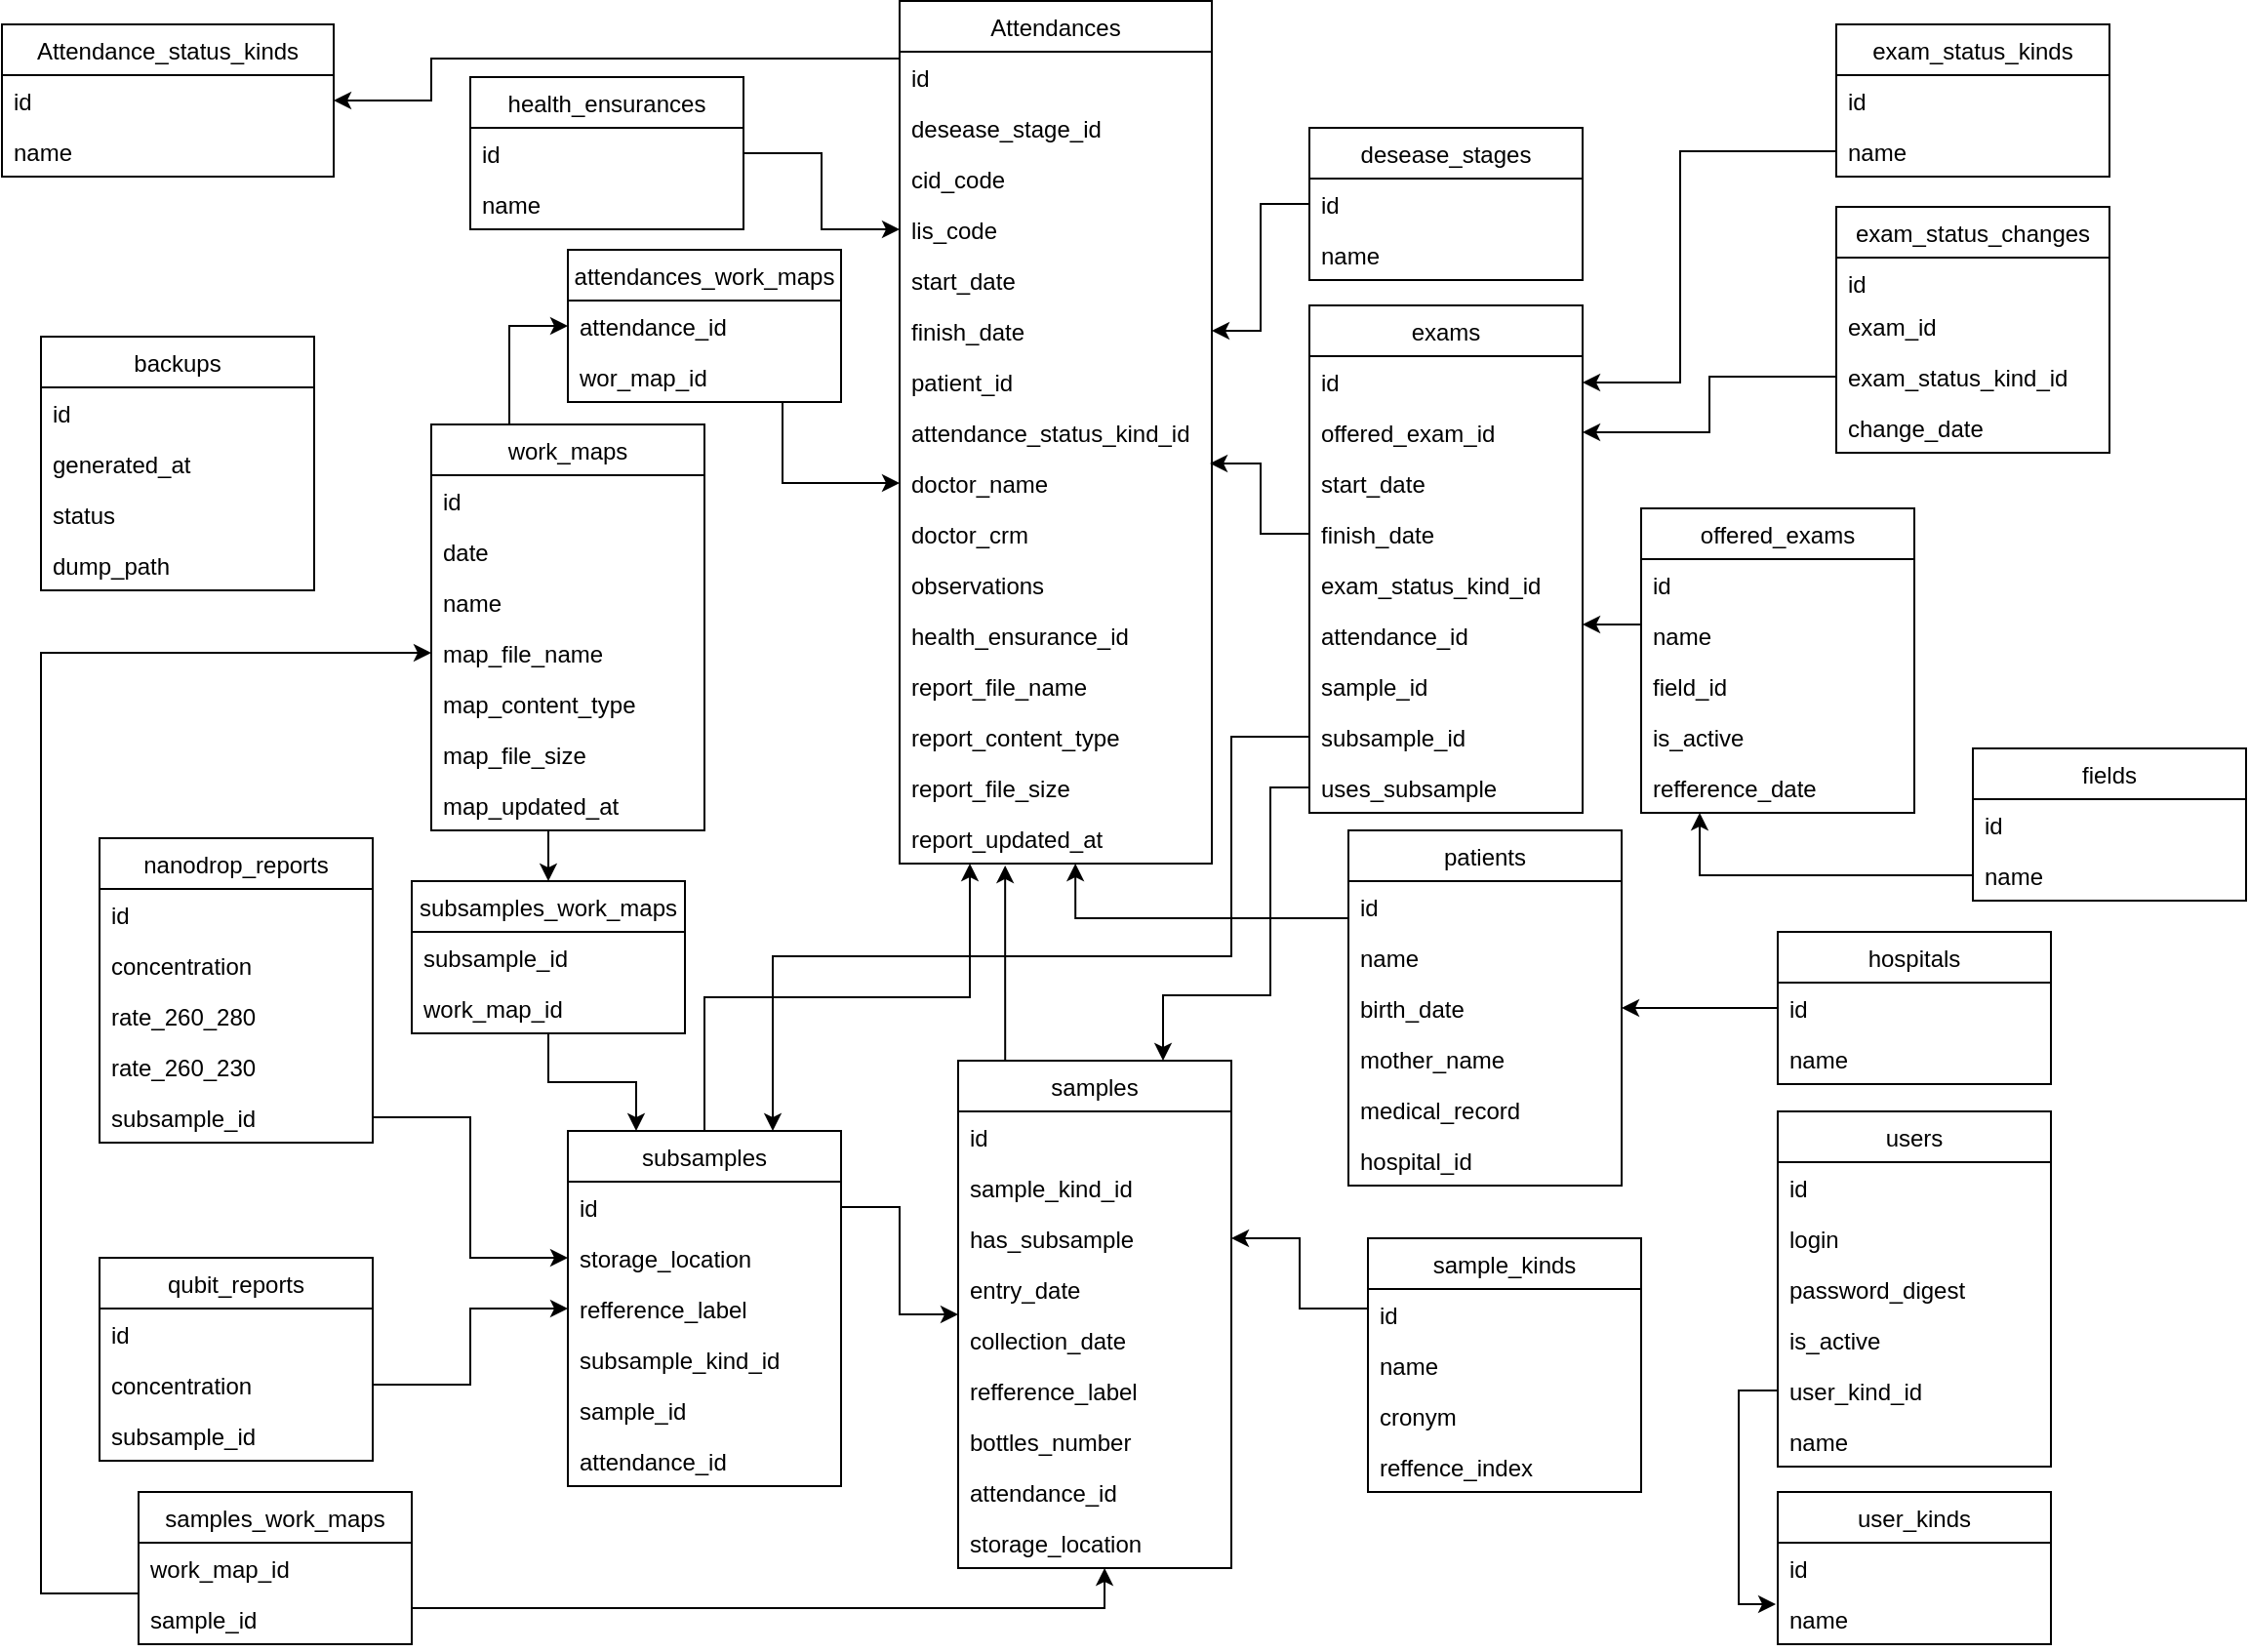 <mxfile version="10.9.5" type="device"><diagram name="Page-1" id="9f46799a-70d6-7492-0946-bef42562c5a5"><mxGraphModel dx="1595" dy="827" grid="1" gridSize="10" guides="1" tooltips="1" connect="1" arrows="1" fold="1" page="1" pageScale="1" pageWidth="1100" pageHeight="850" background="#ffffff" math="0" shadow="0"><root><mxCell id="0"/><mxCell id="1" parent="0"/><mxCell id="H1HDkSK7e2mvy_Q6WAIs-1" value="Attendance_status_kinds" style="swimlane;fontStyle=0;childLayout=stackLayout;horizontal=1;startSize=26;fillColor=none;horizontalStack=0;resizeParent=1;resizeParentMax=0;resizeLast=0;collapsible=1;marginBottom=0;" parent="1" vertex="1"><mxGeometry x="10" y="12.5" width="170" height="78" as="geometry"/></mxCell><mxCell id="H1HDkSK7e2mvy_Q6WAIs-2" value="id" style="text;strokeColor=none;fillColor=none;align=left;verticalAlign=top;spacingLeft=4;spacingRight=4;overflow=hidden;rotatable=0;points=[[0,0.5],[1,0.5]];portConstraint=eastwest;" parent="H1HDkSK7e2mvy_Q6WAIs-1" vertex="1"><mxGeometry y="26" width="170" height="26" as="geometry"/></mxCell><mxCell id="H1HDkSK7e2mvy_Q6WAIs-3" value="name" style="text;strokeColor=none;fillColor=none;align=left;verticalAlign=top;spacingLeft=4;spacingRight=4;overflow=hidden;rotatable=0;points=[[0,0.5],[1,0.5]];portConstraint=eastwest;" parent="H1HDkSK7e2mvy_Q6WAIs-1" vertex="1"><mxGeometry y="52" width="170" height="26" as="geometry"/></mxCell><mxCell id="H1HDkSK7e2mvy_Q6WAIs-5" value="Attendances" style="swimlane;fontStyle=0;childLayout=stackLayout;horizontal=1;startSize=26;fillColor=none;horizontalStack=0;resizeParent=1;resizeParentMax=0;resizeLast=0;collapsible=1;marginBottom=0;" parent="1" vertex="1"><mxGeometry x="470" y="0.5" width="160" height="442" as="geometry"/></mxCell><mxCell id="H1HDkSK7e2mvy_Q6WAIs-6" value="id" style="text;strokeColor=none;fillColor=none;align=left;verticalAlign=top;spacingLeft=4;spacingRight=4;overflow=hidden;rotatable=0;points=[[0,0.5],[1,0.5]];portConstraint=eastwest;" parent="H1HDkSK7e2mvy_Q6WAIs-5" vertex="1"><mxGeometry y="26" width="160" height="26" as="geometry"/></mxCell><mxCell id="H1HDkSK7e2mvy_Q6WAIs-7" value="desease_stage_id" style="text;strokeColor=none;fillColor=none;align=left;verticalAlign=top;spacingLeft=4;spacingRight=4;overflow=hidden;rotatable=0;points=[[0,0.5],[1,0.5]];portConstraint=eastwest;" parent="H1HDkSK7e2mvy_Q6WAIs-5" vertex="1"><mxGeometry y="52" width="160" height="26" as="geometry"/></mxCell><mxCell id="H1HDkSK7e2mvy_Q6WAIs-8" value="cid_code" style="text;strokeColor=none;fillColor=none;align=left;verticalAlign=top;spacingLeft=4;spacingRight=4;overflow=hidden;rotatable=0;points=[[0,0.5],[1,0.5]];portConstraint=eastwest;" parent="H1HDkSK7e2mvy_Q6WAIs-5" vertex="1"><mxGeometry y="78" width="160" height="26" as="geometry"/></mxCell><mxCell id="H1HDkSK7e2mvy_Q6WAIs-9" value="lis_code" style="text;strokeColor=none;fillColor=none;align=left;verticalAlign=top;spacingLeft=4;spacingRight=4;overflow=hidden;rotatable=0;points=[[0,0.5],[1,0.5]];portConstraint=eastwest;" parent="H1HDkSK7e2mvy_Q6WAIs-5" vertex="1"><mxGeometry y="104" width="160" height="26" as="geometry"/></mxCell><mxCell id="H1HDkSK7e2mvy_Q6WAIs-10" value="start_date" style="text;strokeColor=none;fillColor=none;align=left;verticalAlign=top;spacingLeft=4;spacingRight=4;overflow=hidden;rotatable=0;points=[[0,0.5],[1,0.5]];portConstraint=eastwest;" parent="H1HDkSK7e2mvy_Q6WAIs-5" vertex="1"><mxGeometry y="130" width="160" height="26" as="geometry"/></mxCell><mxCell id="H1HDkSK7e2mvy_Q6WAIs-11" value="finish_date" style="text;strokeColor=none;fillColor=none;align=left;verticalAlign=top;spacingLeft=4;spacingRight=4;overflow=hidden;rotatable=0;points=[[0,0.5],[1,0.5]];portConstraint=eastwest;" parent="H1HDkSK7e2mvy_Q6WAIs-5" vertex="1"><mxGeometry y="156" width="160" height="26" as="geometry"/></mxCell><mxCell id="H1HDkSK7e2mvy_Q6WAIs-12" value="patient_id" style="text;strokeColor=none;fillColor=none;align=left;verticalAlign=top;spacingLeft=4;spacingRight=4;overflow=hidden;rotatable=0;points=[[0,0.5],[1,0.5]];portConstraint=eastwest;" parent="H1HDkSK7e2mvy_Q6WAIs-5" vertex="1"><mxGeometry y="182" width="160" height="26" as="geometry"/></mxCell><mxCell id="H1HDkSK7e2mvy_Q6WAIs-13" value="attendance_status_kind_id" style="text;strokeColor=none;fillColor=none;align=left;verticalAlign=top;spacingLeft=4;spacingRight=4;overflow=hidden;rotatable=0;points=[[0,0.5],[1,0.5]];portConstraint=eastwest;" parent="H1HDkSK7e2mvy_Q6WAIs-5" vertex="1"><mxGeometry y="208" width="160" height="26" as="geometry"/></mxCell><mxCell id="H1HDkSK7e2mvy_Q6WAIs-14" value="doctor_name" style="text;strokeColor=none;fillColor=none;align=left;verticalAlign=top;spacingLeft=4;spacingRight=4;overflow=hidden;rotatable=0;points=[[0,0.5],[1,0.5]];portConstraint=eastwest;" parent="H1HDkSK7e2mvy_Q6WAIs-5" vertex="1"><mxGeometry y="234" width="160" height="26" as="geometry"/></mxCell><mxCell id="H1HDkSK7e2mvy_Q6WAIs-15" value="doctor_crm" style="text;strokeColor=none;fillColor=none;align=left;verticalAlign=top;spacingLeft=4;spacingRight=4;overflow=hidden;rotatable=0;points=[[0,0.5],[1,0.5]];portConstraint=eastwest;" parent="H1HDkSK7e2mvy_Q6WAIs-5" vertex="1"><mxGeometry y="260" width="160" height="26" as="geometry"/></mxCell><mxCell id="H1HDkSK7e2mvy_Q6WAIs-16" value="observations" style="text;strokeColor=none;fillColor=none;align=left;verticalAlign=top;spacingLeft=4;spacingRight=4;overflow=hidden;rotatable=0;points=[[0,0.5],[1,0.5]];portConstraint=eastwest;" parent="H1HDkSK7e2mvy_Q6WAIs-5" vertex="1"><mxGeometry y="286" width="160" height="26" as="geometry"/></mxCell><mxCell id="H1HDkSK7e2mvy_Q6WAIs-17" value="health_ensurance_id" style="text;strokeColor=none;fillColor=none;align=left;verticalAlign=top;spacingLeft=4;spacingRight=4;overflow=hidden;rotatable=0;points=[[0,0.5],[1,0.5]];portConstraint=eastwest;" parent="H1HDkSK7e2mvy_Q6WAIs-5" vertex="1"><mxGeometry y="312" width="160" height="26" as="geometry"/></mxCell><mxCell id="H1HDkSK7e2mvy_Q6WAIs-18" value="report_file_name" style="text;strokeColor=none;fillColor=none;align=left;verticalAlign=top;spacingLeft=4;spacingRight=4;overflow=hidden;rotatable=0;points=[[0,0.5],[1,0.5]];portConstraint=eastwest;" parent="H1HDkSK7e2mvy_Q6WAIs-5" vertex="1"><mxGeometry y="338" width="160" height="26" as="geometry"/></mxCell><mxCell id="H1HDkSK7e2mvy_Q6WAIs-19" value="report_content_type" style="text;strokeColor=none;fillColor=none;align=left;verticalAlign=top;spacingLeft=4;spacingRight=4;overflow=hidden;rotatable=0;points=[[0,0.5],[1,0.5]];portConstraint=eastwest;" parent="H1HDkSK7e2mvy_Q6WAIs-5" vertex="1"><mxGeometry y="364" width="160" height="26" as="geometry"/></mxCell><mxCell id="H1HDkSK7e2mvy_Q6WAIs-20" value="report_file_size" style="text;strokeColor=none;fillColor=none;align=left;verticalAlign=top;spacingLeft=4;spacingRight=4;overflow=hidden;rotatable=0;points=[[0,0.5],[1,0.5]];portConstraint=eastwest;" parent="H1HDkSK7e2mvy_Q6WAIs-5" vertex="1"><mxGeometry y="390" width="160" height="26" as="geometry"/></mxCell><mxCell id="H1HDkSK7e2mvy_Q6WAIs-23" value="report_updated_at" style="text;strokeColor=none;fillColor=none;align=left;verticalAlign=top;spacingLeft=4;spacingRight=4;overflow=hidden;rotatable=0;points=[[0,0.5],[1,0.5]];portConstraint=eastwest;" parent="H1HDkSK7e2mvy_Q6WAIs-5" vertex="1"><mxGeometry y="416" width="160" height="26" as="geometry"/></mxCell><mxCell id="H1HDkSK7e2mvy_Q6WAIs-25" value="attendances_work_maps" style="swimlane;fontStyle=0;childLayout=stackLayout;horizontal=1;startSize=26;fillColor=none;horizontalStack=0;resizeParent=1;resizeParentMax=0;resizeLast=0;collapsible=1;marginBottom=0;" parent="1" vertex="1"><mxGeometry x="300" y="128" width="140" height="78" as="geometry"/></mxCell><mxCell id="H1HDkSK7e2mvy_Q6WAIs-26" value="attendance_id" style="text;strokeColor=none;fillColor=none;align=left;verticalAlign=top;spacingLeft=4;spacingRight=4;overflow=hidden;rotatable=0;points=[[0,0.5],[1,0.5]];portConstraint=eastwest;" parent="H1HDkSK7e2mvy_Q6WAIs-25" vertex="1"><mxGeometry y="26" width="140" height="26" as="geometry"/></mxCell><mxCell id="H1HDkSK7e2mvy_Q6WAIs-27" value="wor_map_id" style="text;strokeColor=none;fillColor=none;align=left;verticalAlign=top;spacingLeft=4;spacingRight=4;overflow=hidden;rotatable=0;points=[[0,0.5],[1,0.5]];portConstraint=eastwest;" parent="H1HDkSK7e2mvy_Q6WAIs-25" vertex="1"><mxGeometry y="52" width="140" height="26" as="geometry"/></mxCell><mxCell id="H1HDkSK7e2mvy_Q6WAIs-30" value="backups" style="swimlane;fontStyle=0;childLayout=stackLayout;horizontal=1;startSize=26;fillColor=none;horizontalStack=0;resizeParent=1;resizeParentMax=0;resizeLast=0;collapsible=1;marginBottom=0;" parent="1" vertex="1"><mxGeometry x="30" y="172.5" width="140" height="130" as="geometry"/></mxCell><mxCell id="H1HDkSK7e2mvy_Q6WAIs-31" value="id" style="text;strokeColor=none;fillColor=none;align=left;verticalAlign=top;spacingLeft=4;spacingRight=4;overflow=hidden;rotatable=0;points=[[0,0.5],[1,0.5]];portConstraint=eastwest;" parent="H1HDkSK7e2mvy_Q6WAIs-30" vertex="1"><mxGeometry y="26" width="140" height="26" as="geometry"/></mxCell><mxCell id="H1HDkSK7e2mvy_Q6WAIs-51" value="generated_at" style="text;strokeColor=none;fillColor=none;align=left;verticalAlign=top;spacingLeft=4;spacingRight=4;overflow=hidden;rotatable=0;points=[[0,0.5],[1,0.5]];portConstraint=eastwest;" parent="H1HDkSK7e2mvy_Q6WAIs-30" vertex="1"><mxGeometry y="52" width="140" height="26" as="geometry"/></mxCell><mxCell id="H1HDkSK7e2mvy_Q6WAIs-32" value="status" style="text;strokeColor=none;fillColor=none;align=left;verticalAlign=top;spacingLeft=4;spacingRight=4;overflow=hidden;rotatable=0;points=[[0,0.5],[1,0.5]];portConstraint=eastwest;" parent="H1HDkSK7e2mvy_Q6WAIs-30" vertex="1"><mxGeometry y="78" width="140" height="26" as="geometry"/></mxCell><mxCell id="H1HDkSK7e2mvy_Q6WAIs-33" value="dump_path" style="text;strokeColor=none;fillColor=none;align=left;verticalAlign=top;spacingLeft=4;spacingRight=4;overflow=hidden;rotatable=0;points=[[0,0.5],[1,0.5]];portConstraint=eastwest;" parent="H1HDkSK7e2mvy_Q6WAIs-30" vertex="1"><mxGeometry y="104" width="140" height="26" as="geometry"/></mxCell><mxCell id="H1HDkSK7e2mvy_Q6WAIs-34" value="desease_stages" style="swimlane;fontStyle=0;childLayout=stackLayout;horizontal=1;startSize=26;fillColor=none;horizontalStack=0;resizeParent=1;resizeParentMax=0;resizeLast=0;collapsible=1;marginBottom=0;" parent="1" vertex="1"><mxGeometry x="680" y="65.5" width="140" height="78" as="geometry"/></mxCell><mxCell id="H1HDkSK7e2mvy_Q6WAIs-35" value="id" style="text;strokeColor=none;fillColor=none;align=left;verticalAlign=top;spacingLeft=4;spacingRight=4;overflow=hidden;rotatable=0;points=[[0,0.5],[1,0.5]];portConstraint=eastwest;" parent="H1HDkSK7e2mvy_Q6WAIs-34" vertex="1"><mxGeometry y="26" width="140" height="26" as="geometry"/></mxCell><mxCell id="H1HDkSK7e2mvy_Q6WAIs-36" value="name" style="text;strokeColor=none;fillColor=none;align=left;verticalAlign=top;spacingLeft=4;spacingRight=4;overflow=hidden;rotatable=0;points=[[0,0.5],[1,0.5]];portConstraint=eastwest;" parent="H1HDkSK7e2mvy_Q6WAIs-34" vertex="1"><mxGeometry y="52" width="140" height="26" as="geometry"/></mxCell><mxCell id="H1HDkSK7e2mvy_Q6WAIs-39" value="exam_status_changes" style="swimlane;fontStyle=0;childLayout=stackLayout;horizontal=1;startSize=26;fillColor=none;horizontalStack=0;resizeParent=1;resizeParentMax=0;resizeLast=0;collapsible=1;marginBottom=0;" parent="1" vertex="1"><mxGeometry x="950" y="106" width="140" height="126" as="geometry"/></mxCell><mxCell id="H1HDkSK7e2mvy_Q6WAIs-40" value="id" style="text;strokeColor=none;fillColor=none;align=left;verticalAlign=top;spacingLeft=4;spacingRight=4;overflow=hidden;rotatable=0;points=[[0,0.5],[1,0.5]];portConstraint=eastwest;" parent="H1HDkSK7e2mvy_Q6WAIs-39" vertex="1"><mxGeometry y="26" width="140" height="22" as="geometry"/></mxCell><mxCell id="H1HDkSK7e2mvy_Q6WAIs-56" value="exam_id" style="text;strokeColor=none;fillColor=none;align=left;verticalAlign=top;spacingLeft=4;spacingRight=4;overflow=hidden;rotatable=0;points=[[0,0.5],[1,0.5]];portConstraint=eastwest;" parent="H1HDkSK7e2mvy_Q6WAIs-39" vertex="1"><mxGeometry y="48" width="140" height="26" as="geometry"/></mxCell><mxCell id="H1HDkSK7e2mvy_Q6WAIs-41" value="exam_status_kind_id" style="text;strokeColor=none;fillColor=none;align=left;verticalAlign=top;spacingLeft=4;spacingRight=4;overflow=hidden;rotatable=0;points=[[0,0.5],[1,0.5]];portConstraint=eastwest;" parent="H1HDkSK7e2mvy_Q6WAIs-39" vertex="1"><mxGeometry y="74" width="140" height="26" as="geometry"/></mxCell><mxCell id="H1HDkSK7e2mvy_Q6WAIs-42" value="change_date" style="text;strokeColor=none;fillColor=none;align=left;verticalAlign=top;spacingLeft=4;spacingRight=4;overflow=hidden;rotatable=0;points=[[0,0.5],[1,0.5]];portConstraint=eastwest;" parent="H1HDkSK7e2mvy_Q6WAIs-39" vertex="1"><mxGeometry y="100" width="140" height="26" as="geometry"/></mxCell><mxCell id="H1HDkSK7e2mvy_Q6WAIs-43" value="exam_status_kinds" style="swimlane;fontStyle=0;childLayout=stackLayout;horizontal=1;startSize=26;fillColor=none;horizontalStack=0;resizeParent=1;resizeParentMax=0;resizeLast=0;collapsible=1;marginBottom=0;" parent="1" vertex="1"><mxGeometry x="950" y="12.5" width="140" height="78" as="geometry"/></mxCell><mxCell id="H1HDkSK7e2mvy_Q6WAIs-44" value="id" style="text;strokeColor=none;fillColor=none;align=left;verticalAlign=top;spacingLeft=4;spacingRight=4;overflow=hidden;rotatable=0;points=[[0,0.5],[1,0.5]];portConstraint=eastwest;" parent="H1HDkSK7e2mvy_Q6WAIs-43" vertex="1"><mxGeometry y="26" width="140" height="26" as="geometry"/></mxCell><mxCell id="H1HDkSK7e2mvy_Q6WAIs-45" value="name" style="text;strokeColor=none;fillColor=none;align=left;verticalAlign=top;spacingLeft=4;spacingRight=4;overflow=hidden;rotatable=0;points=[[0,0.5],[1,0.5]];portConstraint=eastwest;" parent="H1HDkSK7e2mvy_Q6WAIs-43" vertex="1"><mxGeometry y="52" width="140" height="26" as="geometry"/></mxCell><mxCell id="H1HDkSK7e2mvy_Q6WAIs-47" value="exams" style="swimlane;fontStyle=0;childLayout=stackLayout;horizontal=1;startSize=26;fillColor=none;horizontalStack=0;resizeParent=1;resizeParentMax=0;resizeLast=0;collapsible=1;marginBottom=0;" parent="1" vertex="1"><mxGeometry x="680" y="156.5" width="140" height="260" as="geometry"/></mxCell><mxCell id="H1HDkSK7e2mvy_Q6WAIs-48" value="id" style="text;strokeColor=none;fillColor=none;align=left;verticalAlign=top;spacingLeft=4;spacingRight=4;overflow=hidden;rotatable=0;points=[[0,0.5],[1,0.5]];portConstraint=eastwest;" parent="H1HDkSK7e2mvy_Q6WAIs-47" vertex="1"><mxGeometry y="26" width="140" height="26" as="geometry"/></mxCell><mxCell id="H1HDkSK7e2mvy_Q6WAIs-49" value="offered_exam_id" style="text;strokeColor=none;fillColor=none;align=left;verticalAlign=top;spacingLeft=4;spacingRight=4;overflow=hidden;rotatable=0;points=[[0,0.5],[1,0.5]];portConstraint=eastwest;" parent="H1HDkSK7e2mvy_Q6WAIs-47" vertex="1"><mxGeometry y="52" width="140" height="26" as="geometry"/></mxCell><mxCell id="H1HDkSK7e2mvy_Q6WAIs-50" value="start_date" style="text;strokeColor=none;fillColor=none;align=left;verticalAlign=top;spacingLeft=4;spacingRight=4;overflow=hidden;rotatable=0;points=[[0,0.5],[1,0.5]];portConstraint=eastwest;" parent="H1HDkSK7e2mvy_Q6WAIs-47" vertex="1"><mxGeometry y="78" width="140" height="26" as="geometry"/></mxCell><mxCell id="H1HDkSK7e2mvy_Q6WAIs-57" value="finish_date" style="text;strokeColor=none;fillColor=none;align=left;verticalAlign=top;spacingLeft=4;spacingRight=4;overflow=hidden;rotatable=0;points=[[0,0.5],[1,0.5]];portConstraint=eastwest;" parent="H1HDkSK7e2mvy_Q6WAIs-47" vertex="1"><mxGeometry y="104" width="140" height="26" as="geometry"/></mxCell><mxCell id="H1HDkSK7e2mvy_Q6WAIs-58" value="exam_status_kind_id" style="text;strokeColor=none;fillColor=none;align=left;verticalAlign=top;spacingLeft=4;spacingRight=4;overflow=hidden;rotatable=0;points=[[0,0.5],[1,0.5]];portConstraint=eastwest;" parent="H1HDkSK7e2mvy_Q6WAIs-47" vertex="1"><mxGeometry y="130" width="140" height="26" as="geometry"/></mxCell><mxCell id="H1HDkSK7e2mvy_Q6WAIs-59" value="attendance_id" style="text;strokeColor=none;fillColor=none;align=left;verticalAlign=top;spacingLeft=4;spacingRight=4;overflow=hidden;rotatable=0;points=[[0,0.5],[1,0.5]];portConstraint=eastwest;" parent="H1HDkSK7e2mvy_Q6WAIs-47" vertex="1"><mxGeometry y="156" width="140" height="26" as="geometry"/></mxCell><mxCell id="H1HDkSK7e2mvy_Q6WAIs-60" value="sample_id" style="text;strokeColor=none;fillColor=none;align=left;verticalAlign=top;spacingLeft=4;spacingRight=4;overflow=hidden;rotatable=0;points=[[0,0.5],[1,0.5]];portConstraint=eastwest;" parent="H1HDkSK7e2mvy_Q6WAIs-47" vertex="1"><mxGeometry y="182" width="140" height="26" as="geometry"/></mxCell><mxCell id="H1HDkSK7e2mvy_Q6WAIs-61" value="subsample_id" style="text;strokeColor=none;fillColor=none;align=left;verticalAlign=top;spacingLeft=4;spacingRight=4;overflow=hidden;rotatable=0;points=[[0,0.5],[1,0.5]];portConstraint=eastwest;" parent="H1HDkSK7e2mvy_Q6WAIs-47" vertex="1"><mxGeometry y="208" width="140" height="26" as="geometry"/></mxCell><mxCell id="H1HDkSK7e2mvy_Q6WAIs-62" value="uses_subsample" style="text;strokeColor=none;fillColor=none;align=left;verticalAlign=top;spacingLeft=4;spacingRight=4;overflow=hidden;rotatable=0;points=[[0,0.5],[1,0.5]];portConstraint=eastwest;" parent="H1HDkSK7e2mvy_Q6WAIs-47" vertex="1"><mxGeometry y="234" width="140" height="26" as="geometry"/></mxCell><mxCell id="H1HDkSK7e2mvy_Q6WAIs-64" style="edgeStyle=orthogonalEdgeStyle;rounded=0;orthogonalLoop=1;jettySize=auto;html=1;exitX=0;exitY=0.5;exitDx=0;exitDy=0;entryX=0.994;entryY=0.115;entryDx=0;entryDy=0;entryPerimeter=0;" parent="1" source="H1HDkSK7e2mvy_Q6WAIs-57" target="H1HDkSK7e2mvy_Q6WAIs-14" edge="1"><mxGeometry relative="1" as="geometry"/></mxCell><mxCell id="H1HDkSK7e2mvy_Q6WAIs-67" value="fields" style="swimlane;fontStyle=0;childLayout=stackLayout;horizontal=1;startSize=26;fillColor=none;horizontalStack=0;resizeParent=1;resizeParentMax=0;resizeLast=0;collapsible=1;marginBottom=0;" parent="1" vertex="1"><mxGeometry x="1020" y="383.5" width="140" height="78" as="geometry"/></mxCell><mxCell id="H1HDkSK7e2mvy_Q6WAIs-68" value="id" style="text;strokeColor=none;fillColor=none;align=left;verticalAlign=top;spacingLeft=4;spacingRight=4;overflow=hidden;rotatable=0;points=[[0,0.5],[1,0.5]];portConstraint=eastwest;" parent="H1HDkSK7e2mvy_Q6WAIs-67" vertex="1"><mxGeometry y="26" width="140" height="26" as="geometry"/></mxCell><mxCell id="H1HDkSK7e2mvy_Q6WAIs-69" value="name" style="text;strokeColor=none;fillColor=none;align=left;verticalAlign=top;spacingLeft=4;spacingRight=4;overflow=hidden;rotatable=0;points=[[0,0.5],[1,0.5]];portConstraint=eastwest;" parent="H1HDkSK7e2mvy_Q6WAIs-67" vertex="1"><mxGeometry y="52" width="140" height="26" as="geometry"/></mxCell><mxCell id="H1HDkSK7e2mvy_Q6WAIs-71" value="health_ensurances" style="swimlane;fontStyle=0;childLayout=stackLayout;horizontal=1;startSize=26;fillColor=none;horizontalStack=0;resizeParent=1;resizeParentMax=0;resizeLast=0;collapsible=1;marginBottom=0;" parent="1" vertex="1"><mxGeometry x="250" y="39.5" width="140" height="78" as="geometry"/></mxCell><mxCell id="H1HDkSK7e2mvy_Q6WAIs-72" value="id" style="text;strokeColor=none;fillColor=none;align=left;verticalAlign=top;spacingLeft=4;spacingRight=4;overflow=hidden;rotatable=0;points=[[0,0.5],[1,0.5]];portConstraint=eastwest;" parent="H1HDkSK7e2mvy_Q6WAIs-71" vertex="1"><mxGeometry y="26" width="140" height="26" as="geometry"/></mxCell><mxCell id="H1HDkSK7e2mvy_Q6WAIs-73" value="name" style="text;strokeColor=none;fillColor=none;align=left;verticalAlign=top;spacingLeft=4;spacingRight=4;overflow=hidden;rotatable=0;points=[[0,0.5],[1,0.5]];portConstraint=eastwest;" parent="H1HDkSK7e2mvy_Q6WAIs-71" vertex="1"><mxGeometry y="52" width="140" height="26" as="geometry"/></mxCell><mxCell id="H1HDkSK7e2mvy_Q6WAIs-77" value="hospitals" style="swimlane;fontStyle=0;childLayout=stackLayout;horizontal=1;startSize=26;fillColor=none;horizontalStack=0;resizeParent=1;resizeParentMax=0;resizeLast=0;collapsible=1;marginBottom=0;" parent="1" vertex="1"><mxGeometry x="920" y="477.5" width="140" height="78" as="geometry"/></mxCell><mxCell id="H1HDkSK7e2mvy_Q6WAIs-78" value="id" style="text;strokeColor=none;fillColor=none;align=left;verticalAlign=top;spacingLeft=4;spacingRight=4;overflow=hidden;rotatable=0;points=[[0,0.5],[1,0.5]];portConstraint=eastwest;" parent="H1HDkSK7e2mvy_Q6WAIs-77" vertex="1"><mxGeometry y="26" width="140" height="26" as="geometry"/></mxCell><mxCell id="H1HDkSK7e2mvy_Q6WAIs-79" value="name" style="text;strokeColor=none;fillColor=none;align=left;verticalAlign=top;spacingLeft=4;spacingRight=4;overflow=hidden;rotatable=0;points=[[0,0.5],[1,0.5]];portConstraint=eastwest;" parent="H1HDkSK7e2mvy_Q6WAIs-77" vertex="1"><mxGeometry y="52" width="140" height="26" as="geometry"/></mxCell><mxCell id="H1HDkSK7e2mvy_Q6WAIs-81" value="nanodrop_reports" style="swimlane;fontStyle=0;childLayout=stackLayout;horizontal=1;startSize=26;fillColor=none;horizontalStack=0;resizeParent=1;resizeParentMax=0;resizeLast=0;collapsible=1;marginBottom=0;" parent="1" vertex="1"><mxGeometry x="60" y="429.5" width="140" height="156" as="geometry"/></mxCell><mxCell id="H1HDkSK7e2mvy_Q6WAIs-82" value="id" style="text;strokeColor=none;fillColor=none;align=left;verticalAlign=top;spacingLeft=4;spacingRight=4;overflow=hidden;rotatable=0;points=[[0,0.5],[1,0.5]];portConstraint=eastwest;" parent="H1HDkSK7e2mvy_Q6WAIs-81" vertex="1"><mxGeometry y="26" width="140" height="26" as="geometry"/></mxCell><mxCell id="H1HDkSK7e2mvy_Q6WAIs-83" value="concentration" style="text;strokeColor=none;fillColor=none;align=left;verticalAlign=top;spacingLeft=4;spacingRight=4;overflow=hidden;rotatable=0;points=[[0,0.5],[1,0.5]];portConstraint=eastwest;" parent="H1HDkSK7e2mvy_Q6WAIs-81" vertex="1"><mxGeometry y="52" width="140" height="26" as="geometry"/></mxCell><mxCell id="H1HDkSK7e2mvy_Q6WAIs-84" value="rate_260_280" style="text;strokeColor=none;fillColor=none;align=left;verticalAlign=top;spacingLeft=4;spacingRight=4;overflow=hidden;rotatable=0;points=[[0,0.5],[1,0.5]];portConstraint=eastwest;" parent="H1HDkSK7e2mvy_Q6WAIs-81" vertex="1"><mxGeometry y="78" width="140" height="26" as="geometry"/></mxCell><mxCell id="H1HDkSK7e2mvy_Q6WAIs-85" value="rate_260_230" style="text;strokeColor=none;fillColor=none;align=left;verticalAlign=top;spacingLeft=4;spacingRight=4;overflow=hidden;rotatable=0;points=[[0,0.5],[1,0.5]];portConstraint=eastwest;" parent="H1HDkSK7e2mvy_Q6WAIs-81" vertex="1"><mxGeometry y="104" width="140" height="26" as="geometry"/></mxCell><mxCell id="H1HDkSK7e2mvy_Q6WAIs-86" value="subsample_id" style="text;strokeColor=none;fillColor=none;align=left;verticalAlign=top;spacingLeft=4;spacingRight=4;overflow=hidden;rotatable=0;points=[[0,0.5],[1,0.5]];portConstraint=eastwest;" parent="H1HDkSK7e2mvy_Q6WAIs-81" vertex="1"><mxGeometry y="130" width="140" height="26" as="geometry"/></mxCell><mxCell id="H1HDkSK7e2mvy_Q6WAIs-90" value="offered_exams" style="swimlane;fontStyle=0;childLayout=stackLayout;horizontal=1;startSize=26;fillColor=none;horizontalStack=0;resizeParent=1;resizeParentMax=0;resizeLast=0;collapsible=1;marginBottom=0;" parent="1" vertex="1"><mxGeometry x="850" y="260.5" width="140" height="156" as="geometry"/></mxCell><mxCell id="H1HDkSK7e2mvy_Q6WAIs-91" value="id" style="text;strokeColor=none;fillColor=none;align=left;verticalAlign=top;spacingLeft=4;spacingRight=4;overflow=hidden;rotatable=0;points=[[0,0.5],[1,0.5]];portConstraint=eastwest;" parent="H1HDkSK7e2mvy_Q6WAIs-90" vertex="1"><mxGeometry y="26" width="140" height="26" as="geometry"/></mxCell><mxCell id="H1HDkSK7e2mvy_Q6WAIs-92" value="name" style="text;strokeColor=none;fillColor=none;align=left;verticalAlign=top;spacingLeft=4;spacingRight=4;overflow=hidden;rotatable=0;points=[[0,0.5],[1,0.5]];portConstraint=eastwest;" parent="H1HDkSK7e2mvy_Q6WAIs-90" vertex="1"><mxGeometry y="52" width="140" height="26" as="geometry"/></mxCell><mxCell id="H1HDkSK7e2mvy_Q6WAIs-93" value="field_id" style="text;strokeColor=none;fillColor=none;align=left;verticalAlign=top;spacingLeft=4;spacingRight=4;overflow=hidden;rotatable=0;points=[[0,0.5],[1,0.5]];portConstraint=eastwest;" parent="H1HDkSK7e2mvy_Q6WAIs-90" vertex="1"><mxGeometry y="78" width="140" height="26" as="geometry"/></mxCell><mxCell id="H1HDkSK7e2mvy_Q6WAIs-94" value="is_active" style="text;strokeColor=none;fillColor=none;align=left;verticalAlign=top;spacingLeft=4;spacingRight=4;overflow=hidden;rotatable=0;points=[[0,0.5],[1,0.5]];portConstraint=eastwest;" parent="H1HDkSK7e2mvy_Q6WAIs-90" vertex="1"><mxGeometry y="104" width="140" height="26" as="geometry"/></mxCell><mxCell id="BofUI83O5A0mIs1jJVCA-1" value="refference_date" style="text;strokeColor=none;fillColor=none;align=left;verticalAlign=top;spacingLeft=4;spacingRight=4;overflow=hidden;rotatable=0;points=[[0,0.5],[1,0.5]];portConstraint=eastwest;" vertex="1" parent="H1HDkSK7e2mvy_Q6WAIs-90"><mxGeometry y="130" width="140" height="26" as="geometry"/></mxCell><mxCell id="H1HDkSK7e2mvy_Q6WAIs-97" style="edgeStyle=orthogonalEdgeStyle;rounded=0;orthogonalLoop=1;jettySize=auto;html=1;exitX=0;exitY=0.5;exitDx=0;exitDy=0;" parent="1" source="H1HDkSK7e2mvy_Q6WAIs-69" target="H1HDkSK7e2mvy_Q6WAIs-90" edge="1"><mxGeometry relative="1" as="geometry"><Array as="points"><mxPoint x="880" y="449"/></Array></mxGeometry></mxCell><mxCell id="H1HDkSK7e2mvy_Q6WAIs-103" value="patients" style="swimlane;fontStyle=0;childLayout=stackLayout;horizontal=1;startSize=26;fillColor=none;horizontalStack=0;resizeParent=1;resizeParentMax=0;resizeLast=0;collapsible=1;marginBottom=0;" parent="1" vertex="1"><mxGeometry x="700" y="425.5" width="140" height="182" as="geometry"/></mxCell><mxCell id="H1HDkSK7e2mvy_Q6WAIs-104" value="id" style="text;strokeColor=none;fillColor=none;align=left;verticalAlign=top;spacingLeft=4;spacingRight=4;overflow=hidden;rotatable=0;points=[[0,0.5],[1,0.5]];portConstraint=eastwest;" parent="H1HDkSK7e2mvy_Q6WAIs-103" vertex="1"><mxGeometry y="26" width="140" height="26" as="geometry"/></mxCell><mxCell id="H1HDkSK7e2mvy_Q6WAIs-105" value="name" style="text;strokeColor=none;fillColor=none;align=left;verticalAlign=top;spacingLeft=4;spacingRight=4;overflow=hidden;rotatable=0;points=[[0,0.5],[1,0.5]];portConstraint=eastwest;" parent="H1HDkSK7e2mvy_Q6WAIs-103" vertex="1"><mxGeometry y="52" width="140" height="26" as="geometry"/></mxCell><mxCell id="H1HDkSK7e2mvy_Q6WAIs-106" value="birth_date" style="text;strokeColor=none;fillColor=none;align=left;verticalAlign=top;spacingLeft=4;spacingRight=4;overflow=hidden;rotatable=0;points=[[0,0.5],[1,0.5]];portConstraint=eastwest;" parent="H1HDkSK7e2mvy_Q6WAIs-103" vertex="1"><mxGeometry y="78" width="140" height="26" as="geometry"/></mxCell><mxCell id="H1HDkSK7e2mvy_Q6WAIs-107" value="mother_name" style="text;strokeColor=none;fillColor=none;align=left;verticalAlign=top;spacingLeft=4;spacingRight=4;overflow=hidden;rotatable=0;points=[[0,0.5],[1,0.5]];portConstraint=eastwest;" parent="H1HDkSK7e2mvy_Q6WAIs-103" vertex="1"><mxGeometry y="104" width="140" height="26" as="geometry"/></mxCell><mxCell id="H1HDkSK7e2mvy_Q6WAIs-108" value="medical_record" style="text;strokeColor=none;fillColor=none;align=left;verticalAlign=top;spacingLeft=4;spacingRight=4;overflow=hidden;rotatable=0;points=[[0,0.5],[1,0.5]];portConstraint=eastwest;" parent="H1HDkSK7e2mvy_Q6WAIs-103" vertex="1"><mxGeometry y="130" width="140" height="26" as="geometry"/></mxCell><mxCell id="H1HDkSK7e2mvy_Q6WAIs-109" value="hospital_id" style="text;strokeColor=none;fillColor=none;align=left;verticalAlign=top;spacingLeft=4;spacingRight=4;overflow=hidden;rotatable=0;points=[[0,0.5],[1,0.5]];portConstraint=eastwest;" parent="H1HDkSK7e2mvy_Q6WAIs-103" vertex="1"><mxGeometry y="156" width="140" height="26" as="geometry"/></mxCell><mxCell id="H1HDkSK7e2mvy_Q6WAIs-112" style="edgeStyle=orthogonalEdgeStyle;rounded=0;orthogonalLoop=1;jettySize=auto;html=1;exitX=0;exitY=0.5;exitDx=0;exitDy=0;entryX=0.563;entryY=1;entryDx=0;entryDy=0;entryPerimeter=0;" parent="1" source="H1HDkSK7e2mvy_Q6WAIs-105" target="H1HDkSK7e2mvy_Q6WAIs-23" edge="1"><mxGeometry relative="1" as="geometry"><Array as="points"><mxPoint x="700" y="470.5"/><mxPoint x="560" y="470.5"/></Array></mxGeometry></mxCell><mxCell id="H1HDkSK7e2mvy_Q6WAIs-113" style="edgeStyle=orthogonalEdgeStyle;rounded=0;orthogonalLoop=1;jettySize=auto;html=1;exitX=0;exitY=0.5;exitDx=0;exitDy=0;" parent="1" source="H1HDkSK7e2mvy_Q6WAIs-78" target="H1HDkSK7e2mvy_Q6WAIs-103" edge="1"><mxGeometry relative="1" as="geometry"/></mxCell><mxCell id="H1HDkSK7e2mvy_Q6WAIs-114" value="qubit_reports" style="swimlane;fontStyle=0;childLayout=stackLayout;horizontal=1;startSize=26;fillColor=none;horizontalStack=0;resizeParent=1;resizeParentMax=0;resizeLast=0;collapsible=1;marginBottom=0;" parent="1" vertex="1"><mxGeometry x="60" y="644.5" width="140" height="104" as="geometry"/></mxCell><mxCell id="H1HDkSK7e2mvy_Q6WAIs-115" value="id" style="text;strokeColor=none;fillColor=none;align=left;verticalAlign=top;spacingLeft=4;spacingRight=4;overflow=hidden;rotatable=0;points=[[0,0.5],[1,0.5]];portConstraint=eastwest;" parent="H1HDkSK7e2mvy_Q6WAIs-114" vertex="1"><mxGeometry y="26" width="140" height="26" as="geometry"/></mxCell><mxCell id="H1HDkSK7e2mvy_Q6WAIs-116" value="concentration" style="text;strokeColor=none;fillColor=none;align=left;verticalAlign=top;spacingLeft=4;spacingRight=4;overflow=hidden;rotatable=0;points=[[0,0.5],[1,0.5]];portConstraint=eastwest;" parent="H1HDkSK7e2mvy_Q6WAIs-114" vertex="1"><mxGeometry y="52" width="140" height="26" as="geometry"/></mxCell><mxCell id="H1HDkSK7e2mvy_Q6WAIs-117" value="subsample_id" style="text;strokeColor=none;fillColor=none;align=left;verticalAlign=top;spacingLeft=4;spacingRight=4;overflow=hidden;rotatable=0;points=[[0,0.5],[1,0.5]];portConstraint=eastwest;" parent="H1HDkSK7e2mvy_Q6WAIs-114" vertex="1"><mxGeometry y="78" width="140" height="26" as="geometry"/></mxCell><mxCell id="H1HDkSK7e2mvy_Q6WAIs-118" value="sample_kinds" style="swimlane;fontStyle=0;childLayout=stackLayout;horizontal=1;startSize=26;fillColor=none;horizontalStack=0;resizeParent=1;resizeParentMax=0;resizeLast=0;collapsible=1;marginBottom=0;" parent="1" vertex="1"><mxGeometry x="710" y="634.5" width="140" height="130" as="geometry"/></mxCell><mxCell id="H1HDkSK7e2mvy_Q6WAIs-119" value="id" style="text;strokeColor=none;fillColor=none;align=left;verticalAlign=top;spacingLeft=4;spacingRight=4;overflow=hidden;rotatable=0;points=[[0,0.5],[1,0.5]];portConstraint=eastwest;" parent="H1HDkSK7e2mvy_Q6WAIs-118" vertex="1"><mxGeometry y="26" width="140" height="26" as="geometry"/></mxCell><mxCell id="H1HDkSK7e2mvy_Q6WAIs-120" value="name" style="text;strokeColor=none;fillColor=none;align=left;verticalAlign=top;spacingLeft=4;spacingRight=4;overflow=hidden;rotatable=0;points=[[0,0.5],[1,0.5]];portConstraint=eastwest;" parent="H1HDkSK7e2mvy_Q6WAIs-118" vertex="1"><mxGeometry y="52" width="140" height="26" as="geometry"/></mxCell><mxCell id="H1HDkSK7e2mvy_Q6WAIs-123" value="cronym" style="text;strokeColor=none;fillColor=none;align=left;verticalAlign=top;spacingLeft=4;spacingRight=4;overflow=hidden;rotatable=0;points=[[0,0.5],[1,0.5]];portConstraint=eastwest;" parent="H1HDkSK7e2mvy_Q6WAIs-118" vertex="1"><mxGeometry y="78" width="140" height="26" as="geometry"/></mxCell><mxCell id="H1HDkSK7e2mvy_Q6WAIs-121" value="reffence_index" style="text;strokeColor=none;fillColor=none;align=left;verticalAlign=top;spacingLeft=4;spacingRight=4;overflow=hidden;rotatable=0;points=[[0,0.5],[1,0.5]];portConstraint=eastwest;" parent="H1HDkSK7e2mvy_Q6WAIs-118" vertex="1"><mxGeometry y="104" width="140" height="26" as="geometry"/></mxCell><mxCell id="H1HDkSK7e2mvy_Q6WAIs-149" style="edgeStyle=orthogonalEdgeStyle;rounded=0;orthogonalLoop=1;jettySize=auto;html=1;exitX=0.25;exitY=0;exitDx=0;exitDy=0;entryX=0.338;entryY=1.038;entryDx=0;entryDy=0;entryPerimeter=0;" parent="1" source="H1HDkSK7e2mvy_Q6WAIs-124" target="H1HDkSK7e2mvy_Q6WAIs-23" edge="1"><mxGeometry relative="1" as="geometry"><Array as="points"><mxPoint x="524" y="543.5"/></Array></mxGeometry></mxCell><mxCell id="H1HDkSK7e2mvy_Q6WAIs-124" value="samples" style="swimlane;fontStyle=0;childLayout=stackLayout;horizontal=1;startSize=26;fillColor=none;horizontalStack=0;resizeParent=1;resizeParentMax=0;resizeLast=0;collapsible=1;marginBottom=0;" parent="1" vertex="1"><mxGeometry x="500" y="543.5" width="140" height="260" as="geometry"/></mxCell><mxCell id="H1HDkSK7e2mvy_Q6WAIs-125" value="id" style="text;strokeColor=none;fillColor=none;align=left;verticalAlign=top;spacingLeft=4;spacingRight=4;overflow=hidden;rotatable=0;points=[[0,0.5],[1,0.5]];portConstraint=eastwest;" parent="H1HDkSK7e2mvy_Q6WAIs-124" vertex="1"><mxGeometry y="26" width="140" height="26" as="geometry"/></mxCell><mxCell id="H1HDkSK7e2mvy_Q6WAIs-126" value="sample_kind_id" style="text;strokeColor=none;fillColor=none;align=left;verticalAlign=top;spacingLeft=4;spacingRight=4;overflow=hidden;rotatable=0;points=[[0,0.5],[1,0.5]];portConstraint=eastwest;" parent="H1HDkSK7e2mvy_Q6WAIs-124" vertex="1"><mxGeometry y="52" width="140" height="26" as="geometry"/></mxCell><mxCell id="H1HDkSK7e2mvy_Q6WAIs-127" value="has_subsample" style="text;strokeColor=none;fillColor=none;align=left;verticalAlign=top;spacingLeft=4;spacingRight=4;overflow=hidden;rotatable=0;points=[[0,0.5],[1,0.5]];portConstraint=eastwest;" parent="H1HDkSK7e2mvy_Q6WAIs-124" vertex="1"><mxGeometry y="78" width="140" height="26" as="geometry"/></mxCell><mxCell id="H1HDkSK7e2mvy_Q6WAIs-128" value="entry_date" style="text;strokeColor=none;fillColor=none;align=left;verticalAlign=top;spacingLeft=4;spacingRight=4;overflow=hidden;rotatable=0;points=[[0,0.5],[1,0.5]];portConstraint=eastwest;" parent="H1HDkSK7e2mvy_Q6WAIs-124" vertex="1"><mxGeometry y="104" width="140" height="26" as="geometry"/></mxCell><mxCell id="H1HDkSK7e2mvy_Q6WAIs-129" value="collection_date" style="text;strokeColor=none;fillColor=none;align=left;verticalAlign=top;spacingLeft=4;spacingRight=4;overflow=hidden;rotatable=0;points=[[0,0.5],[1,0.5]];portConstraint=eastwest;" parent="H1HDkSK7e2mvy_Q6WAIs-124" vertex="1"><mxGeometry y="130" width="140" height="26" as="geometry"/></mxCell><mxCell id="H1HDkSK7e2mvy_Q6WAIs-130" value="refference_label" style="text;strokeColor=none;fillColor=none;align=left;verticalAlign=top;spacingLeft=4;spacingRight=4;overflow=hidden;rotatable=0;points=[[0,0.5],[1,0.5]];portConstraint=eastwest;" parent="H1HDkSK7e2mvy_Q6WAIs-124" vertex="1"><mxGeometry y="156" width="140" height="26" as="geometry"/></mxCell><mxCell id="H1HDkSK7e2mvy_Q6WAIs-131" value="bottles_number" style="text;strokeColor=none;fillColor=none;align=left;verticalAlign=top;spacingLeft=4;spacingRight=4;overflow=hidden;rotatable=0;points=[[0,0.5],[1,0.5]];portConstraint=eastwest;" parent="H1HDkSK7e2mvy_Q6WAIs-124" vertex="1"><mxGeometry y="182" width="140" height="26" as="geometry"/></mxCell><mxCell id="H1HDkSK7e2mvy_Q6WAIs-132" value="attendance_id" style="text;strokeColor=none;fillColor=none;align=left;verticalAlign=top;spacingLeft=4;spacingRight=4;overflow=hidden;rotatable=0;points=[[0,0.5],[1,0.5]];portConstraint=eastwest;" parent="H1HDkSK7e2mvy_Q6WAIs-124" vertex="1"><mxGeometry y="208" width="140" height="26" as="geometry"/></mxCell><mxCell id="H1HDkSK7e2mvy_Q6WAIs-133" value="storage_location" style="text;strokeColor=none;fillColor=none;align=left;verticalAlign=top;spacingLeft=4;spacingRight=4;overflow=hidden;rotatable=0;points=[[0,0.5],[1,0.5]];portConstraint=eastwest;" parent="H1HDkSK7e2mvy_Q6WAIs-124" vertex="1"><mxGeometry y="234" width="140" height="26" as="geometry"/></mxCell><mxCell id="H1HDkSK7e2mvy_Q6WAIs-135" style="edgeStyle=orthogonalEdgeStyle;rounded=0;orthogonalLoop=1;jettySize=auto;html=1;exitX=0;exitY=0.5;exitDx=0;exitDy=0;entryX=1;entryY=0.5;entryDx=0;entryDy=0;" parent="1" source="H1HDkSK7e2mvy_Q6WAIs-123" target="H1HDkSK7e2mvy_Q6WAIs-127" edge="1"><mxGeometry relative="1" as="geometry"><Array as="points"><mxPoint x="710" y="670.5"/><mxPoint x="675" y="670.5"/><mxPoint x="675" y="634.5"/></Array></mxGeometry></mxCell><mxCell id="H1HDkSK7e2mvy_Q6WAIs-136" value="samples_work_maps" style="swimlane;fontStyle=0;childLayout=stackLayout;horizontal=1;startSize=26;fillColor=none;horizontalStack=0;resizeParent=1;resizeParentMax=0;resizeLast=0;collapsible=1;marginBottom=0;" parent="1" vertex="1"><mxGeometry x="80" y="764.5" width="140" height="78" as="geometry"/></mxCell><mxCell id="H1HDkSK7e2mvy_Q6WAIs-138" value="work_map_id" style="text;strokeColor=none;fillColor=none;align=left;verticalAlign=top;spacingLeft=4;spacingRight=4;overflow=hidden;rotatable=0;points=[[0,0.5],[1,0.5]];portConstraint=eastwest;" parent="H1HDkSK7e2mvy_Q6WAIs-136" vertex="1"><mxGeometry y="26" width="140" height="26" as="geometry"/></mxCell><mxCell id="H1HDkSK7e2mvy_Q6WAIs-137" value="sample_id" style="text;strokeColor=none;fillColor=none;align=left;verticalAlign=top;spacingLeft=4;spacingRight=4;overflow=hidden;rotatable=0;points=[[0,0.5],[1,0.5]];portConstraint=eastwest;" parent="H1HDkSK7e2mvy_Q6WAIs-136" vertex="1"><mxGeometry y="52" width="140" height="26" as="geometry"/></mxCell><mxCell id="H1HDkSK7e2mvy_Q6WAIs-152" style="edgeStyle=orthogonalEdgeStyle;rounded=0;orthogonalLoop=1;jettySize=auto;html=1;exitX=0.5;exitY=0;exitDx=0;exitDy=0;entryX=0.225;entryY=1;entryDx=0;entryDy=0;entryPerimeter=0;" parent="1" source="H1HDkSK7e2mvy_Q6WAIs-140" target="H1HDkSK7e2mvy_Q6WAIs-23" edge="1"><mxGeometry relative="1" as="geometry"/></mxCell><mxCell id="H1HDkSK7e2mvy_Q6WAIs-140" value="subsamples" style="swimlane;fontStyle=0;childLayout=stackLayout;horizontal=1;startSize=26;fillColor=none;horizontalStack=0;resizeParent=1;resizeParentMax=0;resizeLast=0;collapsible=1;marginBottom=0;" parent="1" vertex="1"><mxGeometry x="300" y="579.5" width="140" height="182" as="geometry"/></mxCell><mxCell id="H1HDkSK7e2mvy_Q6WAIs-141" value="id" style="text;strokeColor=none;fillColor=none;align=left;verticalAlign=top;spacingLeft=4;spacingRight=4;overflow=hidden;rotatable=0;points=[[0,0.5],[1,0.5]];portConstraint=eastwest;" parent="H1HDkSK7e2mvy_Q6WAIs-140" vertex="1"><mxGeometry y="26" width="140" height="26" as="geometry"/></mxCell><mxCell id="H1HDkSK7e2mvy_Q6WAIs-142" value="storage_location" style="text;strokeColor=none;fillColor=none;align=left;verticalAlign=top;spacingLeft=4;spacingRight=4;overflow=hidden;rotatable=0;points=[[0,0.5],[1,0.5]];portConstraint=eastwest;" parent="H1HDkSK7e2mvy_Q6WAIs-140" vertex="1"><mxGeometry y="52" width="140" height="26" as="geometry"/></mxCell><mxCell id="H1HDkSK7e2mvy_Q6WAIs-143" value="refference_label" style="text;strokeColor=none;fillColor=none;align=left;verticalAlign=top;spacingLeft=4;spacingRight=4;overflow=hidden;rotatable=0;points=[[0,0.5],[1,0.5]];portConstraint=eastwest;" parent="H1HDkSK7e2mvy_Q6WAIs-140" vertex="1"><mxGeometry y="78" width="140" height="26" as="geometry"/></mxCell><mxCell id="H1HDkSK7e2mvy_Q6WAIs-144" value="subsample_kind_id" style="text;strokeColor=none;fillColor=none;align=left;verticalAlign=top;spacingLeft=4;spacingRight=4;overflow=hidden;rotatable=0;points=[[0,0.5],[1,0.5]];portConstraint=eastwest;" parent="H1HDkSK7e2mvy_Q6WAIs-140" vertex="1"><mxGeometry y="104" width="140" height="26" as="geometry"/></mxCell><mxCell id="H1HDkSK7e2mvy_Q6WAIs-145" value="sample_id" style="text;strokeColor=none;fillColor=none;align=left;verticalAlign=top;spacingLeft=4;spacingRight=4;overflow=hidden;rotatable=0;points=[[0,0.5],[1,0.5]];portConstraint=eastwest;" parent="H1HDkSK7e2mvy_Q6WAIs-140" vertex="1"><mxGeometry y="130" width="140" height="26" as="geometry"/></mxCell><mxCell id="H1HDkSK7e2mvy_Q6WAIs-146" value="attendance_id" style="text;strokeColor=none;fillColor=none;align=left;verticalAlign=top;spacingLeft=4;spacingRight=4;overflow=hidden;rotatable=0;points=[[0,0.5],[1,0.5]];portConstraint=eastwest;" parent="H1HDkSK7e2mvy_Q6WAIs-140" vertex="1"><mxGeometry y="156" width="140" height="26" as="geometry"/></mxCell><mxCell id="H1HDkSK7e2mvy_Q6WAIs-151" style="edgeStyle=orthogonalEdgeStyle;rounded=0;orthogonalLoop=1;jettySize=auto;html=1;exitX=1;exitY=0.5;exitDx=0;exitDy=0;" parent="1" source="H1HDkSK7e2mvy_Q6WAIs-141" target="H1HDkSK7e2mvy_Q6WAIs-124" edge="1"><mxGeometry relative="1" as="geometry"/></mxCell><mxCell id="H1HDkSK7e2mvy_Q6WAIs-180" style="edgeStyle=orthogonalEdgeStyle;rounded=0;orthogonalLoop=1;jettySize=auto;html=1;entryX=0.25;entryY=0;entryDx=0;entryDy=0;" parent="1" source="H1HDkSK7e2mvy_Q6WAIs-153" target="H1HDkSK7e2mvy_Q6WAIs-140" edge="1"><mxGeometry relative="1" as="geometry"/></mxCell><mxCell id="H1HDkSK7e2mvy_Q6WAIs-153" value="subsamples_work_maps" style="swimlane;fontStyle=0;childLayout=stackLayout;horizontal=1;startSize=26;fillColor=none;horizontalStack=0;resizeParent=1;resizeParentMax=0;resizeLast=0;collapsible=1;marginBottom=0;" parent="1" vertex="1"><mxGeometry x="220" y="451.5" width="140" height="78" as="geometry"/></mxCell><mxCell id="H1HDkSK7e2mvy_Q6WAIs-154" value="subsample_id" style="text;strokeColor=none;fillColor=none;align=left;verticalAlign=top;spacingLeft=4;spacingRight=4;overflow=hidden;rotatable=0;points=[[0,0.5],[1,0.5]];portConstraint=eastwest;" parent="H1HDkSK7e2mvy_Q6WAIs-153" vertex="1"><mxGeometry y="26" width="140" height="26" as="geometry"/></mxCell><mxCell id="H1HDkSK7e2mvy_Q6WAIs-155" value="work_map_id" style="text;strokeColor=none;fillColor=none;align=left;verticalAlign=top;spacingLeft=4;spacingRight=4;overflow=hidden;rotatable=0;points=[[0,0.5],[1,0.5]];portConstraint=eastwest;" parent="H1HDkSK7e2mvy_Q6WAIs-153" vertex="1"><mxGeometry y="52" width="140" height="26" as="geometry"/></mxCell><mxCell id="H1HDkSK7e2mvy_Q6WAIs-157" style="edgeStyle=orthogonalEdgeStyle;rounded=0;orthogonalLoop=1;jettySize=auto;html=1;exitX=1;exitY=0.5;exitDx=0;exitDy=0;" parent="1" source="H1HDkSK7e2mvy_Q6WAIs-116" target="H1HDkSK7e2mvy_Q6WAIs-140" edge="1"><mxGeometry relative="1" as="geometry"/></mxCell><mxCell id="H1HDkSK7e2mvy_Q6WAIs-158" style="edgeStyle=orthogonalEdgeStyle;rounded=0;orthogonalLoop=1;jettySize=auto;html=1;exitX=1;exitY=0.5;exitDx=0;exitDy=0;" parent="1" source="H1HDkSK7e2mvy_Q6WAIs-86" target="H1HDkSK7e2mvy_Q6WAIs-142" edge="1"><mxGeometry relative="1" as="geometry"/></mxCell><mxCell id="H1HDkSK7e2mvy_Q6WAIs-159" value="user_kinds" style="swimlane;fontStyle=0;childLayout=stackLayout;horizontal=1;startSize=26;fillColor=none;horizontalStack=0;resizeParent=1;resizeParentMax=0;resizeLast=0;collapsible=1;marginBottom=0;" parent="1" vertex="1"><mxGeometry x="920" y="764.5" width="140" height="78" as="geometry"/></mxCell><mxCell id="H1HDkSK7e2mvy_Q6WAIs-160" value="id" style="text;strokeColor=none;fillColor=none;align=left;verticalAlign=top;spacingLeft=4;spacingRight=4;overflow=hidden;rotatable=0;points=[[0,0.5],[1,0.5]];portConstraint=eastwest;" parent="H1HDkSK7e2mvy_Q6WAIs-159" vertex="1"><mxGeometry y="26" width="140" height="26" as="geometry"/></mxCell><mxCell id="H1HDkSK7e2mvy_Q6WAIs-161" value="name" style="text;strokeColor=none;fillColor=none;align=left;verticalAlign=top;spacingLeft=4;spacingRight=4;overflow=hidden;rotatable=0;points=[[0,0.5],[1,0.5]];portConstraint=eastwest;" parent="H1HDkSK7e2mvy_Q6WAIs-159" vertex="1"><mxGeometry y="52" width="140" height="26" as="geometry"/></mxCell><mxCell id="H1HDkSK7e2mvy_Q6WAIs-163" value="users" style="swimlane;fontStyle=0;childLayout=stackLayout;horizontal=1;startSize=26;fillColor=none;horizontalStack=0;resizeParent=1;resizeParentMax=0;resizeLast=0;collapsible=1;marginBottom=0;" parent="1" vertex="1"><mxGeometry x="920" y="569.5" width="140" height="182" as="geometry"/></mxCell><mxCell id="H1HDkSK7e2mvy_Q6WAIs-164" value="id" style="text;strokeColor=none;fillColor=none;align=left;verticalAlign=top;spacingLeft=4;spacingRight=4;overflow=hidden;rotatable=0;points=[[0,0.5],[1,0.5]];portConstraint=eastwest;" parent="H1HDkSK7e2mvy_Q6WAIs-163" vertex="1"><mxGeometry y="26" width="140" height="26" as="geometry"/></mxCell><mxCell id="H1HDkSK7e2mvy_Q6WAIs-165" value="login" style="text;strokeColor=none;fillColor=none;align=left;verticalAlign=top;spacingLeft=4;spacingRight=4;overflow=hidden;rotatable=0;points=[[0,0.5],[1,0.5]];portConstraint=eastwest;" parent="H1HDkSK7e2mvy_Q6WAIs-163" vertex="1"><mxGeometry y="52" width="140" height="26" as="geometry"/></mxCell><mxCell id="H1HDkSK7e2mvy_Q6WAIs-166" value="password_digest" style="text;strokeColor=none;fillColor=none;align=left;verticalAlign=top;spacingLeft=4;spacingRight=4;overflow=hidden;rotatable=0;points=[[0,0.5],[1,0.5]];portConstraint=eastwest;" parent="H1HDkSK7e2mvy_Q6WAIs-163" vertex="1"><mxGeometry y="78" width="140" height="26" as="geometry"/></mxCell><mxCell id="H1HDkSK7e2mvy_Q6WAIs-167" value="is_active" style="text;strokeColor=none;fillColor=none;align=left;verticalAlign=top;spacingLeft=4;spacingRight=4;overflow=hidden;rotatable=0;points=[[0,0.5],[1,0.5]];portConstraint=eastwest;" parent="H1HDkSK7e2mvy_Q6WAIs-163" vertex="1"><mxGeometry y="104" width="140" height="26" as="geometry"/></mxCell><mxCell id="H1HDkSK7e2mvy_Q6WAIs-168" value="user_kind_id" style="text;strokeColor=none;fillColor=none;align=left;verticalAlign=top;spacingLeft=4;spacingRight=4;overflow=hidden;rotatable=0;points=[[0,0.5],[1,0.5]];portConstraint=eastwest;" parent="H1HDkSK7e2mvy_Q6WAIs-163" vertex="1"><mxGeometry y="130" width="140" height="26" as="geometry"/></mxCell><mxCell id="H1HDkSK7e2mvy_Q6WAIs-169" value="name" style="text;strokeColor=none;fillColor=none;align=left;verticalAlign=top;spacingLeft=4;spacingRight=4;overflow=hidden;rotatable=0;points=[[0,0.5],[1,0.5]];portConstraint=eastwest;" parent="H1HDkSK7e2mvy_Q6WAIs-163" vertex="1"><mxGeometry y="156" width="140" height="26" as="geometry"/></mxCell><mxCell id="H1HDkSK7e2mvy_Q6WAIs-179" style="edgeStyle=orthogonalEdgeStyle;rounded=0;orthogonalLoop=1;jettySize=auto;html=1;exitX=0.5;exitY=0;exitDx=0;exitDy=0;" parent="1" source="H1HDkSK7e2mvy_Q6WAIs-171" target="H1HDkSK7e2mvy_Q6WAIs-25" edge="1"><mxGeometry relative="1" as="geometry"><Array as="points"><mxPoint x="270" y="218"/><mxPoint x="270" y="167"/></Array></mxGeometry></mxCell><mxCell id="H1HDkSK7e2mvy_Q6WAIs-171" value="work_maps" style="swimlane;fontStyle=0;childLayout=stackLayout;horizontal=1;startSize=26;fillColor=none;horizontalStack=0;resizeParent=1;resizeParentMax=0;resizeLast=0;collapsible=1;marginBottom=0;" parent="1" vertex="1"><mxGeometry x="230" y="217.5" width="140" height="208" as="geometry"/></mxCell><mxCell id="H1HDkSK7e2mvy_Q6WAIs-172" value="id" style="text;strokeColor=none;fillColor=none;align=left;verticalAlign=top;spacingLeft=4;spacingRight=4;overflow=hidden;rotatable=0;points=[[0,0.5],[1,0.5]];portConstraint=eastwest;" parent="H1HDkSK7e2mvy_Q6WAIs-171" vertex="1"><mxGeometry y="26" width="140" height="26" as="geometry"/></mxCell><mxCell id="H1HDkSK7e2mvy_Q6WAIs-173" value="date" style="text;strokeColor=none;fillColor=none;align=left;verticalAlign=top;spacingLeft=4;spacingRight=4;overflow=hidden;rotatable=0;points=[[0,0.5],[1,0.5]];portConstraint=eastwest;" parent="H1HDkSK7e2mvy_Q6WAIs-171" vertex="1"><mxGeometry y="52" width="140" height="26" as="geometry"/></mxCell><mxCell id="H1HDkSK7e2mvy_Q6WAIs-174" value="name" style="text;strokeColor=none;fillColor=none;align=left;verticalAlign=top;spacingLeft=4;spacingRight=4;overflow=hidden;rotatable=0;points=[[0,0.5],[1,0.5]];portConstraint=eastwest;" parent="H1HDkSK7e2mvy_Q6WAIs-171" vertex="1"><mxGeometry y="78" width="140" height="26" as="geometry"/></mxCell><mxCell id="H1HDkSK7e2mvy_Q6WAIs-175" value="map_file_name" style="text;strokeColor=none;fillColor=none;align=left;verticalAlign=top;spacingLeft=4;spacingRight=4;overflow=hidden;rotatable=0;points=[[0,0.5],[1,0.5]];portConstraint=eastwest;" parent="H1HDkSK7e2mvy_Q6WAIs-171" vertex="1"><mxGeometry y="104" width="140" height="26" as="geometry"/></mxCell><mxCell id="H1HDkSK7e2mvy_Q6WAIs-176" value="map_content_type" style="text;strokeColor=none;fillColor=none;align=left;verticalAlign=top;spacingLeft=4;spacingRight=4;overflow=hidden;rotatable=0;points=[[0,0.5],[1,0.5]];portConstraint=eastwest;" parent="H1HDkSK7e2mvy_Q6WAIs-171" vertex="1"><mxGeometry y="130" width="140" height="26" as="geometry"/></mxCell><mxCell id="H1HDkSK7e2mvy_Q6WAIs-177" value="map_file_size" style="text;strokeColor=none;fillColor=none;align=left;verticalAlign=top;spacingLeft=4;spacingRight=4;overflow=hidden;rotatable=0;points=[[0,0.5],[1,0.5]];portConstraint=eastwest;" parent="H1HDkSK7e2mvy_Q6WAIs-171" vertex="1"><mxGeometry y="156" width="140" height="26" as="geometry"/></mxCell><mxCell id="H1HDkSK7e2mvy_Q6WAIs-178" value="map_updated_at" style="text;strokeColor=none;fillColor=none;align=left;verticalAlign=top;spacingLeft=4;spacingRight=4;overflow=hidden;rotatable=0;points=[[0,0.5],[1,0.5]];portConstraint=eastwest;" parent="H1HDkSK7e2mvy_Q6WAIs-171" vertex="1"><mxGeometry y="182" width="140" height="26" as="geometry"/></mxCell><mxCell id="H1HDkSK7e2mvy_Q6WAIs-181" style="edgeStyle=orthogonalEdgeStyle;rounded=0;orthogonalLoop=1;jettySize=auto;html=1;" parent="1" source="H1HDkSK7e2mvy_Q6WAIs-178" target="H1HDkSK7e2mvy_Q6WAIs-153" edge="1"><mxGeometry relative="1" as="geometry"><Array as="points"><mxPoint x="290" y="430.5"/><mxPoint x="290" y="430.5"/></Array></mxGeometry></mxCell><mxCell id="H1HDkSK7e2mvy_Q6WAIs-182" style="edgeStyle=orthogonalEdgeStyle;rounded=0;orthogonalLoop=1;jettySize=auto;html=1;exitX=1;exitY=0.5;exitDx=0;exitDy=0;entryX=0.536;entryY=1;entryDx=0;entryDy=0;entryPerimeter=0;" parent="1" source="H1HDkSK7e2mvy_Q6WAIs-137" target="H1HDkSK7e2mvy_Q6WAIs-133" edge="1"><mxGeometry relative="1" as="geometry"><Array as="points"><mxPoint x="220" y="824"/><mxPoint x="575" y="824"/></Array></mxGeometry></mxCell><mxCell id="H1HDkSK7e2mvy_Q6WAIs-183" style="edgeStyle=orthogonalEdgeStyle;rounded=0;orthogonalLoop=1;jettySize=auto;html=1;exitX=0;exitY=0.5;exitDx=0;exitDy=0;entryX=0;entryY=0.5;entryDx=0;entryDy=0;" parent="1" source="H1HDkSK7e2mvy_Q6WAIs-137" target="H1HDkSK7e2mvy_Q6WAIs-175" edge="1"><mxGeometry relative="1" as="geometry"><Array as="points"><mxPoint x="30" y="816.5"/><mxPoint x="30" y="334.5"/></Array></mxGeometry></mxCell><mxCell id="H1HDkSK7e2mvy_Q6WAIs-186" style="edgeStyle=orthogonalEdgeStyle;rounded=0;orthogonalLoop=1;jettySize=auto;html=1;exitX=0;exitY=0.5;exitDx=0;exitDy=0;" parent="1" source="H1HDkSK7e2mvy_Q6WAIs-92" target="H1HDkSK7e2mvy_Q6WAIs-47" edge="1"><mxGeometry relative="1" as="geometry"><Array as="points"><mxPoint x="850" y="320"/></Array></mxGeometry></mxCell><mxCell id="H1HDkSK7e2mvy_Q6WAIs-187" style="edgeStyle=orthogonalEdgeStyle;rounded=0;orthogonalLoop=1;jettySize=auto;html=1;exitX=0;exitY=0.5;exitDx=0;exitDy=0;entryX=-0.007;entryY=1.212;entryDx=0;entryDy=0;entryPerimeter=0;" parent="1" source="H1HDkSK7e2mvy_Q6WAIs-168" target="H1HDkSK7e2mvy_Q6WAIs-160" edge="1"><mxGeometry relative="1" as="geometry"/></mxCell><mxCell id="H1HDkSK7e2mvy_Q6WAIs-188" style="edgeStyle=orthogonalEdgeStyle;rounded=0;orthogonalLoop=1;jettySize=auto;html=1;exitX=0;exitY=0.5;exitDx=0;exitDy=0;entryX=1;entryY=0.5;entryDx=0;entryDy=0;" parent="1" source="H1HDkSK7e2mvy_Q6WAIs-41" target="H1HDkSK7e2mvy_Q6WAIs-49" edge="1"><mxGeometry relative="1" as="geometry"/></mxCell><mxCell id="H1HDkSK7e2mvy_Q6WAIs-189" style="edgeStyle=orthogonalEdgeStyle;rounded=0;orthogonalLoop=1;jettySize=auto;html=1;exitX=0;exitY=0.5;exitDx=0;exitDy=0;" parent="1" source="H1HDkSK7e2mvy_Q6WAIs-45" target="H1HDkSK7e2mvy_Q6WAIs-48" edge="1"><mxGeometry relative="1" as="geometry"><Array as="points"><mxPoint x="870" y="78"/><mxPoint x="870" y="196"/></Array></mxGeometry></mxCell><mxCell id="H1HDkSK7e2mvy_Q6WAIs-190" style="edgeStyle=orthogonalEdgeStyle;rounded=0;orthogonalLoop=1;jettySize=auto;html=1;exitX=0;exitY=0.5;exitDx=0;exitDy=0;" parent="1" source="H1HDkSK7e2mvy_Q6WAIs-35" target="H1HDkSK7e2mvy_Q6WAIs-11" edge="1"><mxGeometry relative="1" as="geometry"/></mxCell><mxCell id="H1HDkSK7e2mvy_Q6WAIs-191" style="edgeStyle=orthogonalEdgeStyle;rounded=0;orthogonalLoop=1;jettySize=auto;html=1;entryX=0;entryY=0.5;entryDx=0;entryDy=0;" parent="1" source="H1HDkSK7e2mvy_Q6WAIs-27" target="H1HDkSK7e2mvy_Q6WAIs-14" edge="1"><mxGeometry relative="1" as="geometry"><Array as="points"><mxPoint x="410" y="248"/></Array></mxGeometry></mxCell><mxCell id="H1HDkSK7e2mvy_Q6WAIs-193" style="edgeStyle=orthogonalEdgeStyle;rounded=0;orthogonalLoop=1;jettySize=auto;html=1;exitX=1;exitY=0.5;exitDx=0;exitDy=0;" parent="1" source="H1HDkSK7e2mvy_Q6WAIs-72" target="H1HDkSK7e2mvy_Q6WAIs-9" edge="1"><mxGeometry relative="1" as="geometry"/></mxCell><mxCell id="H1HDkSK7e2mvy_Q6WAIs-194" style="edgeStyle=orthogonalEdgeStyle;rounded=0;orthogonalLoop=1;jettySize=auto;html=1;exitX=0;exitY=0.5;exitDx=0;exitDy=0;entryX=1;entryY=0.5;entryDx=0;entryDy=0;" parent="1" source="H1HDkSK7e2mvy_Q6WAIs-6" target="H1HDkSK7e2mvy_Q6WAIs-2" edge="1"><mxGeometry relative="1" as="geometry"><Array as="points"><mxPoint x="470" y="30"/><mxPoint x="230" y="30"/><mxPoint x="230" y="52"/></Array></mxGeometry></mxCell><mxCell id="yxWvFhmhVjwJ_nuU6joL-1" style="edgeStyle=orthogonalEdgeStyle;rounded=0;orthogonalLoop=1;jettySize=auto;html=1;exitX=0;exitY=0.5;exitDx=0;exitDy=0;entryX=0.75;entryY=0;entryDx=0;entryDy=0;" parent="1" source="H1HDkSK7e2mvy_Q6WAIs-62" target="H1HDkSK7e2mvy_Q6WAIs-124" edge="1"><mxGeometry relative="1" as="geometry"><Array as="points"><mxPoint x="660" y="404"/><mxPoint x="660" y="510"/><mxPoint x="605" y="510"/></Array></mxGeometry></mxCell><mxCell id="yxWvFhmhVjwJ_nuU6joL-2" style="edgeStyle=orthogonalEdgeStyle;rounded=0;orthogonalLoop=1;jettySize=auto;html=1;exitX=0;exitY=0.5;exitDx=0;exitDy=0;entryX=0.75;entryY=0;entryDx=0;entryDy=0;" parent="1" source="H1HDkSK7e2mvy_Q6WAIs-61" target="H1HDkSK7e2mvy_Q6WAIs-140" edge="1"><mxGeometry relative="1" as="geometry"><Array as="points"><mxPoint x="640" y="378"/><mxPoint x="640" y="490"/><mxPoint x="405" y="490"/></Array></mxGeometry></mxCell></root></mxGraphModel></diagram></mxfile>